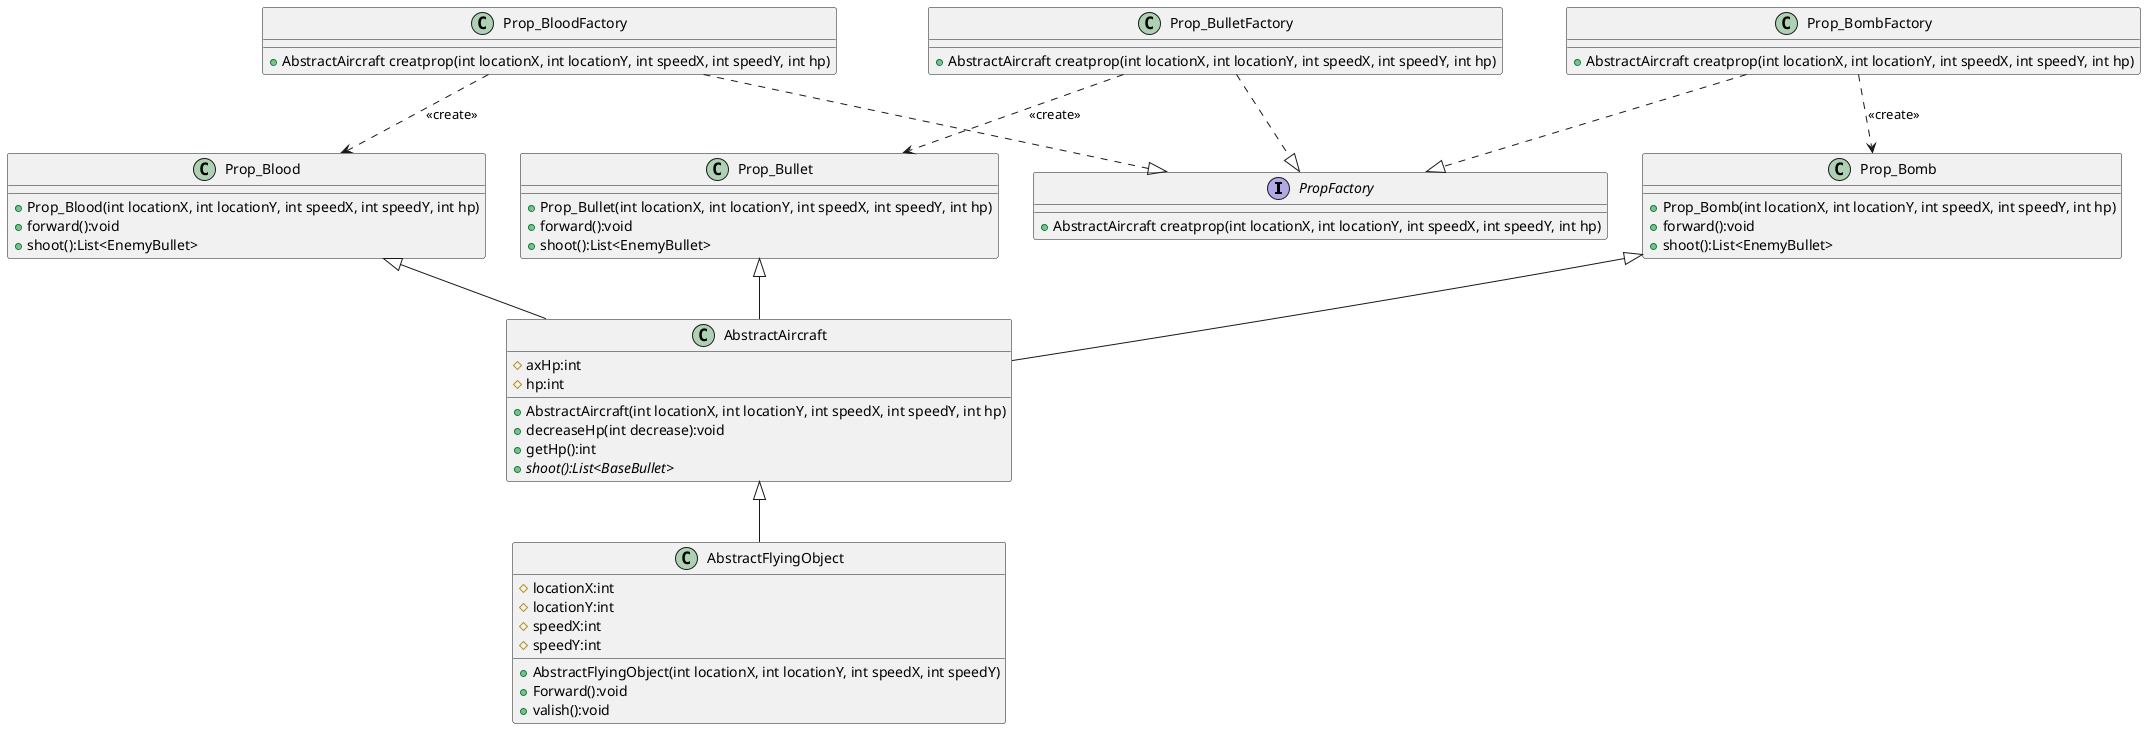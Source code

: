 @startuml
'https://plantuml.com/class-diagram

interface PropFactory{
        +AbstractAircraft creatprop(int locationX, int locationY, int speedX, int speedY, int hp)
    }

class Prop_BloodFactory{
        +AbstractAircraft creatprop(int locationX, int locationY, int speedX, int speedY, int hp)
    }

class Prop_BulletFactory{
        +AbstractAircraft creatprop(int locationX, int locationY, int speedX, int speedY, int hp)
    }

class Prop_BombFactory{
        +AbstractAircraft creatprop(int locationX, int locationY, int speedX, int speedY, int hp)
    }

class AbstractFlyingObject{
        # locationX:int
        # locationY:int
        # speedX:int
        # speedY:int
        + AbstractFlyingObject(int locationX, int locationY, int speedX, int speedY)
        + Forward():void
        + valish():void
    }

class AbstractAircraft{
        # axHp:int
        # hp:int
        + AbstractAircraft(int locationX, int locationY, int speedX, int speedY, int hp)
        + decreaseHp(int decrease):void
        + getHp():int
        + {abstract} shoot():List<BaseBullet>
    }

class Prop_Blood{
        + Prop_Blood(int locationX, int locationY, int speedX, int speedY, int hp)
        + forward():void
        + shoot():List<EnemyBullet>
    }

class Prop_Bullet{
        + Prop_Bullet(int locationX, int locationY, int speedX, int speedY, int hp)
        + forward():void
        + shoot():List<EnemyBullet>
    }

class Prop_Bomb{
        + Prop_Bomb(int locationX, int locationY, int speedX, int speedY, int hp)
        + forward():void
        + shoot():List<EnemyBullet>
    }

AbstractAircraft <|-- AbstractFlyingObject
Prop_Blood <|-- AbstractAircraft
Prop_Bullet <|-- AbstractAircraft
Prop_Bomb <|-- AbstractAircraft

Prop_BloodFactory ..|> PropFactory
Prop_BulletFactory ..|> PropFactory
Prop_BombFactory ..|> PropFactory

Prop_BloodFactory ..> Prop_Blood:<<create>>
Prop_BulletFactory ..> Prop_Bullet:<<create>>
Prop_BombFactory ..> Prop_Bomb:<<create>>



@enduml